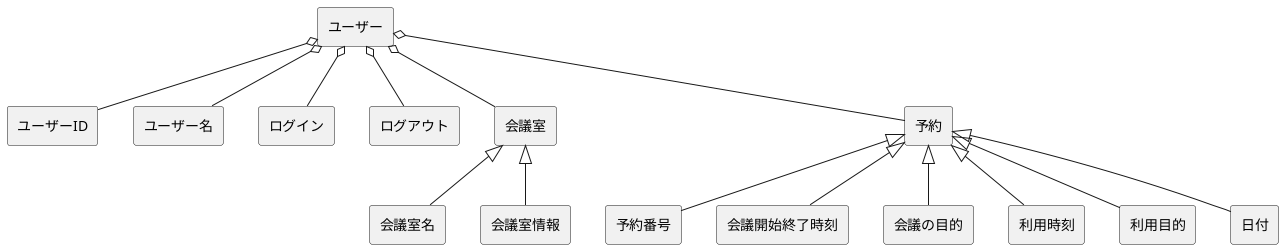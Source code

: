 @startuml 会議室予約システムドメインモデル図
skinparam componentStyle rectangle

' 
[ユーザー] o-- [ユーザーID]
[ユーザー] o-- [ユーザー名]
[ユーザー] o-- [ログイン]
[ユーザー] o-- [ログアウト]

[ユーザー] o-- [会議室]
[会議室] <|-- [会議室名]
[会議室] <|-- [会議室情報]

[ユーザー] o-- [予約]
[予約] <|-- [予約番号]
[予約] <|-- [会議開始終了時刻]
[予約] <|-- [会議の目的]
[予約] <|-- [利用時刻]
[予約] <|-- [利用目的]
[予約] <|-- [日付]


@enduml